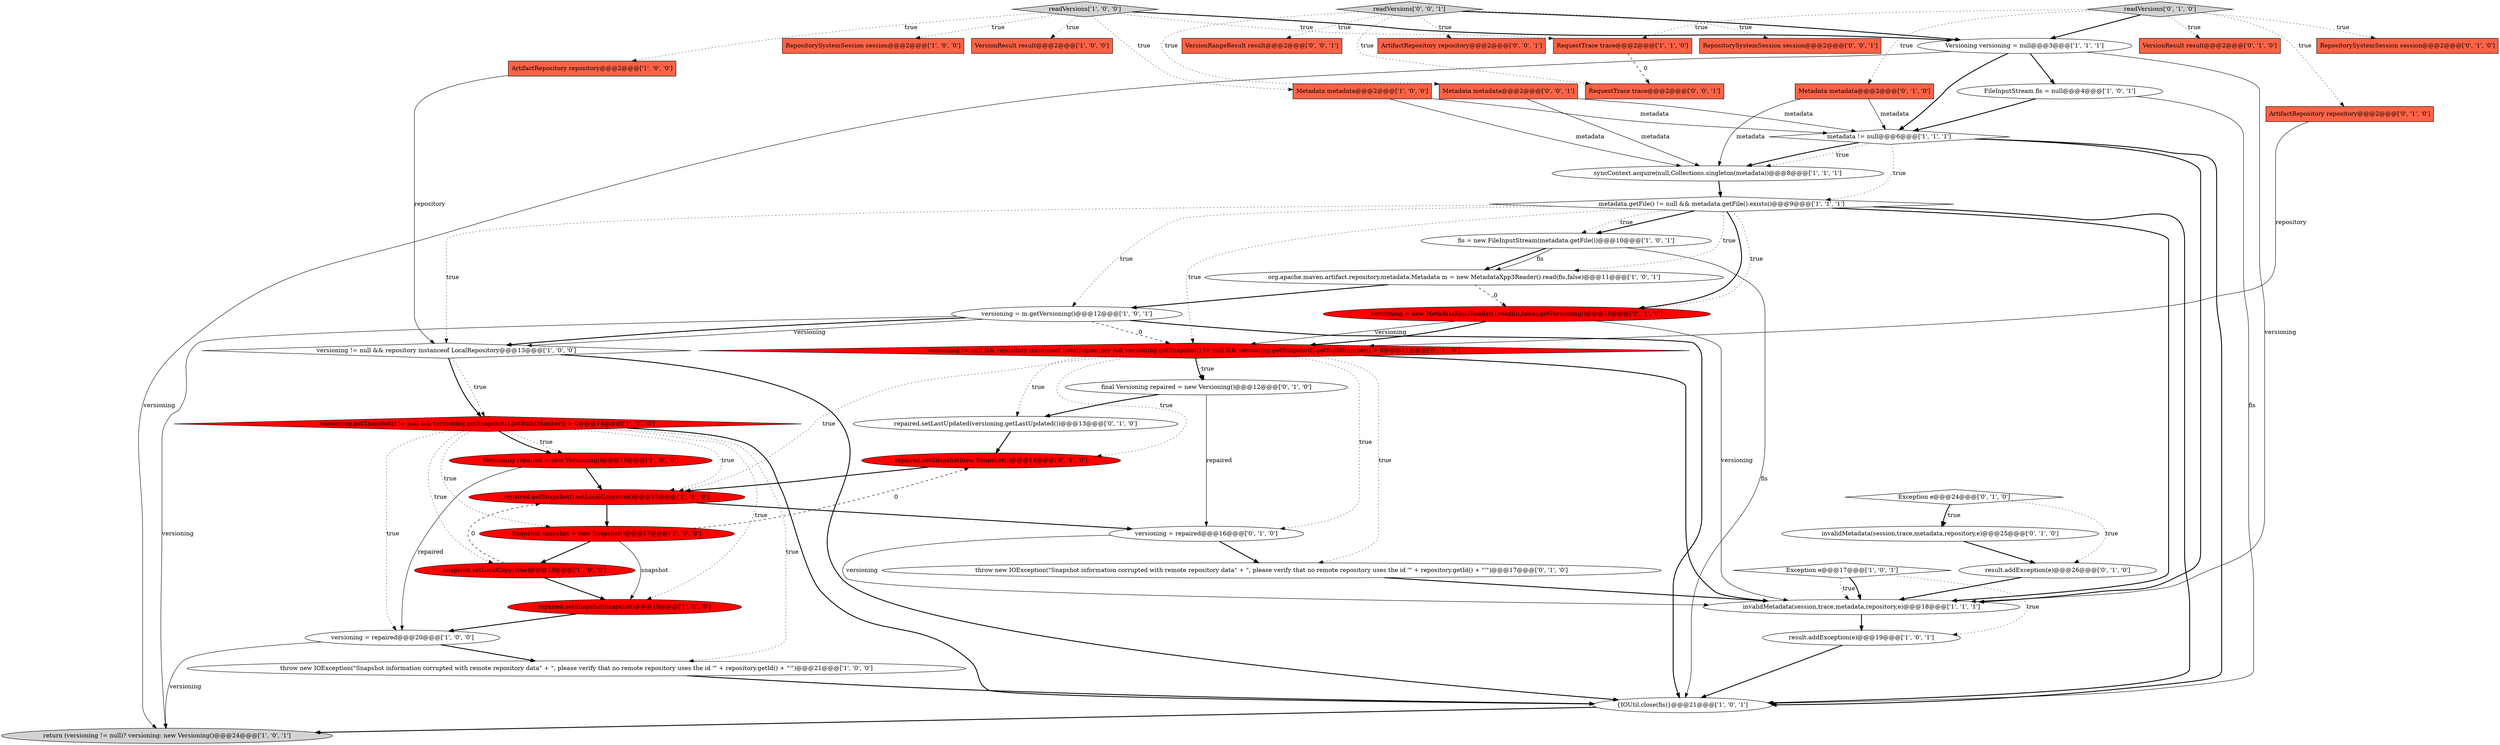 digraph {
9 [style = filled, label = "FileInputStream fis = null@@@4@@@['1', '0', '1']", fillcolor = white, shape = ellipse image = "AAA0AAABBB1BBB"];
42 [style = filled, label = "repaired.setSnapshot(new Snapshot())@@@14@@@['0', '1', '0']", fillcolor = red, shape = ellipse image = "AAA1AAABBB2BBB"];
47 [style = filled, label = "VersionRangeResult result@@@2@@@['0', '0', '1']", fillcolor = tomato, shape = box image = "AAA0AAABBB3BBB"];
40 [style = filled, label = "versioning != null && repository instanceof LocalRepository && versioning.getSnapshot() != null && versioning.getSnapshot().getBuildNumber() > 0@@@11@@@['0', '1', '0']", fillcolor = red, shape = diamond image = "AAA1AAABBB2BBB"];
15 [style = filled, label = "Versioning versioning = null@@@3@@@['1', '1', '1']", fillcolor = white, shape = ellipse image = "AAA0AAABBB1BBB"];
17 [style = filled, label = "readVersions['1', '0', '0']", fillcolor = lightgray, shape = diamond image = "AAA0AAABBB1BBB"];
48 [style = filled, label = "RequestTrace trace@@@2@@@['0', '0', '1']", fillcolor = tomato, shape = box image = "AAA0AAABBB3BBB"];
24 [style = filled, label = "repaired.getSnapshot().setLocalCopy(true)@@@15@@@['1', '1', '0']", fillcolor = red, shape = ellipse image = "AAA1AAABBB1BBB"];
45 [style = filled, label = "readVersions['0', '0', '1']", fillcolor = lightgray, shape = diamond image = "AAA0AAABBB3BBB"];
4 [style = filled, label = "Versioning repaired = new Versioning()@@@15@@@['1', '0', '0']", fillcolor = red, shape = ellipse image = "AAA1AAABBB1BBB"];
26 [style = filled, label = "versioning = repaired@@@20@@@['1', '0', '0']", fillcolor = white, shape = ellipse image = "AAA0AAABBB1BBB"];
13 [style = filled, label = "Exception e@@@17@@@['1', '0', '1']", fillcolor = white, shape = diamond image = "AAA0AAABBB1BBB"];
1 [style = filled, label = "versioning != null && repository instanceof LocalRepository@@@13@@@['1', '0', '0']", fillcolor = white, shape = diamond image = "AAA0AAABBB1BBB"];
23 [style = filled, label = "metadata.getFile() != null && metadata.getFile().exists()@@@9@@@['1', '1', '1']", fillcolor = white, shape = diamond image = "AAA0AAABBB1BBB"];
25 [style = filled, label = "throw new IOException(\"Snapshot information corrupted with remote repository data\" + \", please verify that no remote repository uses the id '\" + repository.getId() + \"'\")@@@21@@@['1', '0', '0']", fillcolor = white, shape = ellipse image = "AAA0AAABBB1BBB"];
35 [style = filled, label = "versioning = new MetadataXpp3Reader().read(in,false).getVersioning()@@@10@@@['0', '1', '0']", fillcolor = red, shape = ellipse image = "AAA1AAABBB2BBB"];
18 [style = filled, label = "return (versioning != null)? versioning: new Versioning()@@@24@@@['1', '0', '1']", fillcolor = lightgray, shape = ellipse image = "AAA0AAABBB1BBB"];
8 [style = filled, label = "versioning.getSnapshot() != null && versioning.getSnapshot().getBuildNumber() > 0@@@14@@@['1', '0', '0']", fillcolor = red, shape = diamond image = "AAA1AAABBB1BBB"];
31 [style = filled, label = "VersionResult result@@@2@@@['0', '1', '0']", fillcolor = tomato, shape = box image = "AAA0AAABBB2BBB"];
44 [style = filled, label = "ArtifactRepository repository@@@2@@@['0', '0', '1']", fillcolor = tomato, shape = box image = "AAA0AAABBB3BBB"];
12 [style = filled, label = "{IOUtil.close(fis)}@@@21@@@['1', '0', '1']", fillcolor = white, shape = ellipse image = "AAA0AAABBB1BBB"];
41 [style = filled, label = "throw new IOException(\"Snapshot information corrupted with remote repository data\" + \", please verify that no remote repository uses the id '\" + repository.getId() + \"'\")@@@17@@@['0', '1', '0']", fillcolor = white, shape = ellipse image = "AAA0AAABBB2BBB"];
5 [style = filled, label = "Snapshot snapshot = new Snapshot()@@@17@@@['1', '0', '0']", fillcolor = red, shape = ellipse image = "AAA1AAABBB1BBB"];
11 [style = filled, label = "ArtifactRepository repository@@@2@@@['1', '0', '0']", fillcolor = tomato, shape = box image = "AAA0AAABBB1BBB"];
32 [style = filled, label = "Exception e@@@24@@@['0', '1', '0']", fillcolor = white, shape = diamond image = "AAA0AAABBB2BBB"];
38 [style = filled, label = "Metadata metadata@@@2@@@['0', '1', '0']", fillcolor = tomato, shape = box image = "AAA0AAABBB2BBB"];
19 [style = filled, label = "RequestTrace trace@@@2@@@['1', '1', '0']", fillcolor = tomato, shape = box image = "AAA0AAABBB1BBB"];
14 [style = filled, label = "snapshot.setLocalCopy(true)@@@18@@@['1', '0', '0']", fillcolor = red, shape = ellipse image = "AAA1AAABBB1BBB"];
30 [style = filled, label = "invalidMetadata(session,trace,metadata,repository,e)@@@25@@@['0', '1', '0']", fillcolor = white, shape = ellipse image = "AAA0AAABBB2BBB"];
10 [style = filled, label = "Metadata metadata@@@2@@@['1', '0', '0']", fillcolor = tomato, shape = box image = "AAA0AAABBB1BBB"];
33 [style = filled, label = "readVersions['0', '1', '0']", fillcolor = lightgray, shape = diamond image = "AAA0AAABBB2BBB"];
39 [style = filled, label = "ArtifactRepository repository@@@2@@@['0', '1', '0']", fillcolor = tomato, shape = box image = "AAA0AAABBB2BBB"];
0 [style = filled, label = "fis = new FileInputStream(metadata.getFile())@@@10@@@['1', '0', '1']", fillcolor = white, shape = ellipse image = "AAA0AAABBB1BBB"];
6 [style = filled, label = "RepositorySystemSession session@@@2@@@['1', '0', '0']", fillcolor = tomato, shape = box image = "AAA0AAABBB1BBB"];
37 [style = filled, label = "repaired.setLastUpdated(versioning.getLastUpdated())@@@13@@@['0', '1', '0']", fillcolor = white, shape = ellipse image = "AAA0AAABBB2BBB"];
16 [style = filled, label = "versioning = m.getVersioning()@@@12@@@['1', '0', '1']", fillcolor = white, shape = ellipse image = "AAA0AAABBB1BBB"];
29 [style = filled, label = "versioning = repaired@@@16@@@['0', '1', '0']", fillcolor = white, shape = ellipse image = "AAA0AAABBB2BBB"];
43 [style = filled, label = "Metadata metadata@@@2@@@['0', '0', '1']", fillcolor = tomato, shape = box image = "AAA0AAABBB3BBB"];
22 [style = filled, label = "syncContext.acquire(null,Collections.singleton(metadata))@@@8@@@['1', '1', '1']", fillcolor = white, shape = ellipse image = "AAA0AAABBB1BBB"];
20 [style = filled, label = "metadata != null@@@6@@@['1', '1', '1']", fillcolor = white, shape = diamond image = "AAA0AAABBB1BBB"];
27 [style = filled, label = "result.addException(e)@@@19@@@['1', '0', '1']", fillcolor = white, shape = ellipse image = "AAA0AAABBB1BBB"];
2 [style = filled, label = "repaired.setSnapshot(snapshot)@@@19@@@['1', '0', '0']", fillcolor = red, shape = ellipse image = "AAA1AAABBB1BBB"];
3 [style = filled, label = "org.apache.maven.artifact.repository.metadata.Metadata m = new MetadataXpp3Reader().read(fis,false)@@@11@@@['1', '0', '1']", fillcolor = white, shape = ellipse image = "AAA0AAABBB1BBB"];
21 [style = filled, label = "invalidMetadata(session,trace,metadata,repository,e)@@@18@@@['1', '1', '1']", fillcolor = white, shape = ellipse image = "AAA0AAABBB1BBB"];
36 [style = filled, label = "final Versioning repaired = new Versioning()@@@12@@@['0', '1', '0']", fillcolor = white, shape = ellipse image = "AAA0AAABBB2BBB"];
7 [style = filled, label = "VersionResult result@@@2@@@['1', '0', '0']", fillcolor = tomato, shape = box image = "AAA0AAABBB1BBB"];
34 [style = filled, label = "result.addException(e)@@@26@@@['0', '1', '0']", fillcolor = white, shape = ellipse image = "AAA0AAABBB2BBB"];
46 [style = filled, label = "RepositorySystemSession session@@@2@@@['0', '0', '1']", fillcolor = tomato, shape = box image = "AAA0AAABBB3BBB"];
28 [style = filled, label = "RepositorySystemSession session@@@2@@@['0', '1', '0']", fillcolor = tomato, shape = box image = "AAA0AAABBB2BBB"];
14->24 [style = dashed, label="0"];
2->26 [style = bold, label=""];
13->27 [style = dotted, label="true"];
17->6 [style = dotted, label="true"];
33->28 [style = dotted, label="true"];
3->16 [style = bold, label=""];
40->36 [style = dotted, label="true"];
40->37 [style = dotted, label="true"];
8->4 [style = dotted, label="true"];
35->21 [style = solid, label="versioning"];
39->40 [style = solid, label="repository"];
13->21 [style = dotted, label="true"];
15->20 [style = bold, label=""];
35->40 [style = solid, label="versioning"];
32->30 [style = dotted, label="true"];
12->18 [style = bold, label=""];
38->20 [style = solid, label="metadata"];
1->12 [style = bold, label=""];
43->22 [style = solid, label="metadata"];
23->12 [style = bold, label=""];
8->4 [style = bold, label=""];
45->43 [style = dotted, label="true"];
26->18 [style = solid, label="versioning"];
40->41 [style = dotted, label="true"];
0->3 [style = bold, label=""];
9->12 [style = solid, label="fis"];
16->18 [style = solid, label="versioning"];
27->12 [style = bold, label=""];
33->15 [style = bold, label=""];
41->21 [style = bold, label=""];
43->20 [style = solid, label="metadata"];
30->34 [style = bold, label=""];
45->44 [style = dotted, label="true"];
22->23 [style = bold, label=""];
24->5 [style = bold, label=""];
40->29 [style = dotted, label="true"];
23->40 [style = dotted, label="true"];
23->35 [style = bold, label=""];
35->40 [style = bold, label=""];
23->1 [style = dotted, label="true"];
0->12 [style = solid, label="fis"];
45->48 [style = dotted, label="true"];
15->9 [style = bold, label=""];
19->48 [style = dashed, label="0"];
8->14 [style = dotted, label="true"];
10->22 [style = solid, label="metadata"];
17->15 [style = bold, label=""];
23->3 [style = dotted, label="true"];
1->8 [style = dotted, label="true"];
36->29 [style = solid, label="repaired"];
36->37 [style = bold, label=""];
20->22 [style = dotted, label="true"];
33->38 [style = dotted, label="true"];
16->1 [style = solid, label="versioning"];
16->40 [style = dashed, label="0"];
40->21 [style = bold, label=""];
40->42 [style = dotted, label="true"];
33->39 [style = dotted, label="true"];
33->31 [style = dotted, label="true"];
23->16 [style = dotted, label="true"];
8->25 [style = dotted, label="true"];
4->24 [style = bold, label=""];
1->8 [style = bold, label=""];
3->35 [style = dashed, label="0"];
45->15 [style = bold, label=""];
32->34 [style = dotted, label="true"];
21->27 [style = bold, label=""];
45->46 [style = dotted, label="true"];
8->2 [style = dotted, label="true"];
5->42 [style = dashed, label="0"];
9->20 [style = bold, label=""];
42->24 [style = bold, label=""];
32->30 [style = bold, label=""];
23->0 [style = bold, label=""];
8->24 [style = dotted, label="true"];
38->22 [style = solid, label="metadata"];
16->1 [style = bold, label=""];
40->36 [style = bold, label=""];
20->23 [style = dotted, label="true"];
17->19 [style = dotted, label="true"];
10->20 [style = solid, label="metadata"];
23->35 [style = dotted, label="true"];
14->2 [style = bold, label=""];
11->1 [style = solid, label="repository"];
23->0 [style = dotted, label="true"];
8->12 [style = bold, label=""];
34->21 [style = bold, label=""];
37->42 [style = bold, label=""];
45->47 [style = dotted, label="true"];
17->11 [style = dotted, label="true"];
8->26 [style = dotted, label="true"];
15->21 [style = solid, label="versioning"];
29->41 [style = bold, label=""];
26->25 [style = bold, label=""];
5->2 [style = solid, label="snapshot"];
40->24 [style = dotted, label="true"];
4->26 [style = solid, label="repaired"];
24->29 [style = bold, label=""];
5->14 [style = bold, label=""];
20->22 [style = bold, label=""];
20->21 [style = bold, label=""];
17->10 [style = dotted, label="true"];
15->18 [style = solid, label="versioning"];
23->21 [style = bold, label=""];
25->12 [style = bold, label=""];
8->5 [style = dotted, label="true"];
20->12 [style = bold, label=""];
33->19 [style = dotted, label="true"];
17->7 [style = dotted, label="true"];
13->21 [style = bold, label=""];
0->3 [style = solid, label="fis"];
16->12 [style = bold, label=""];
29->21 [style = solid, label="versioning"];
}
